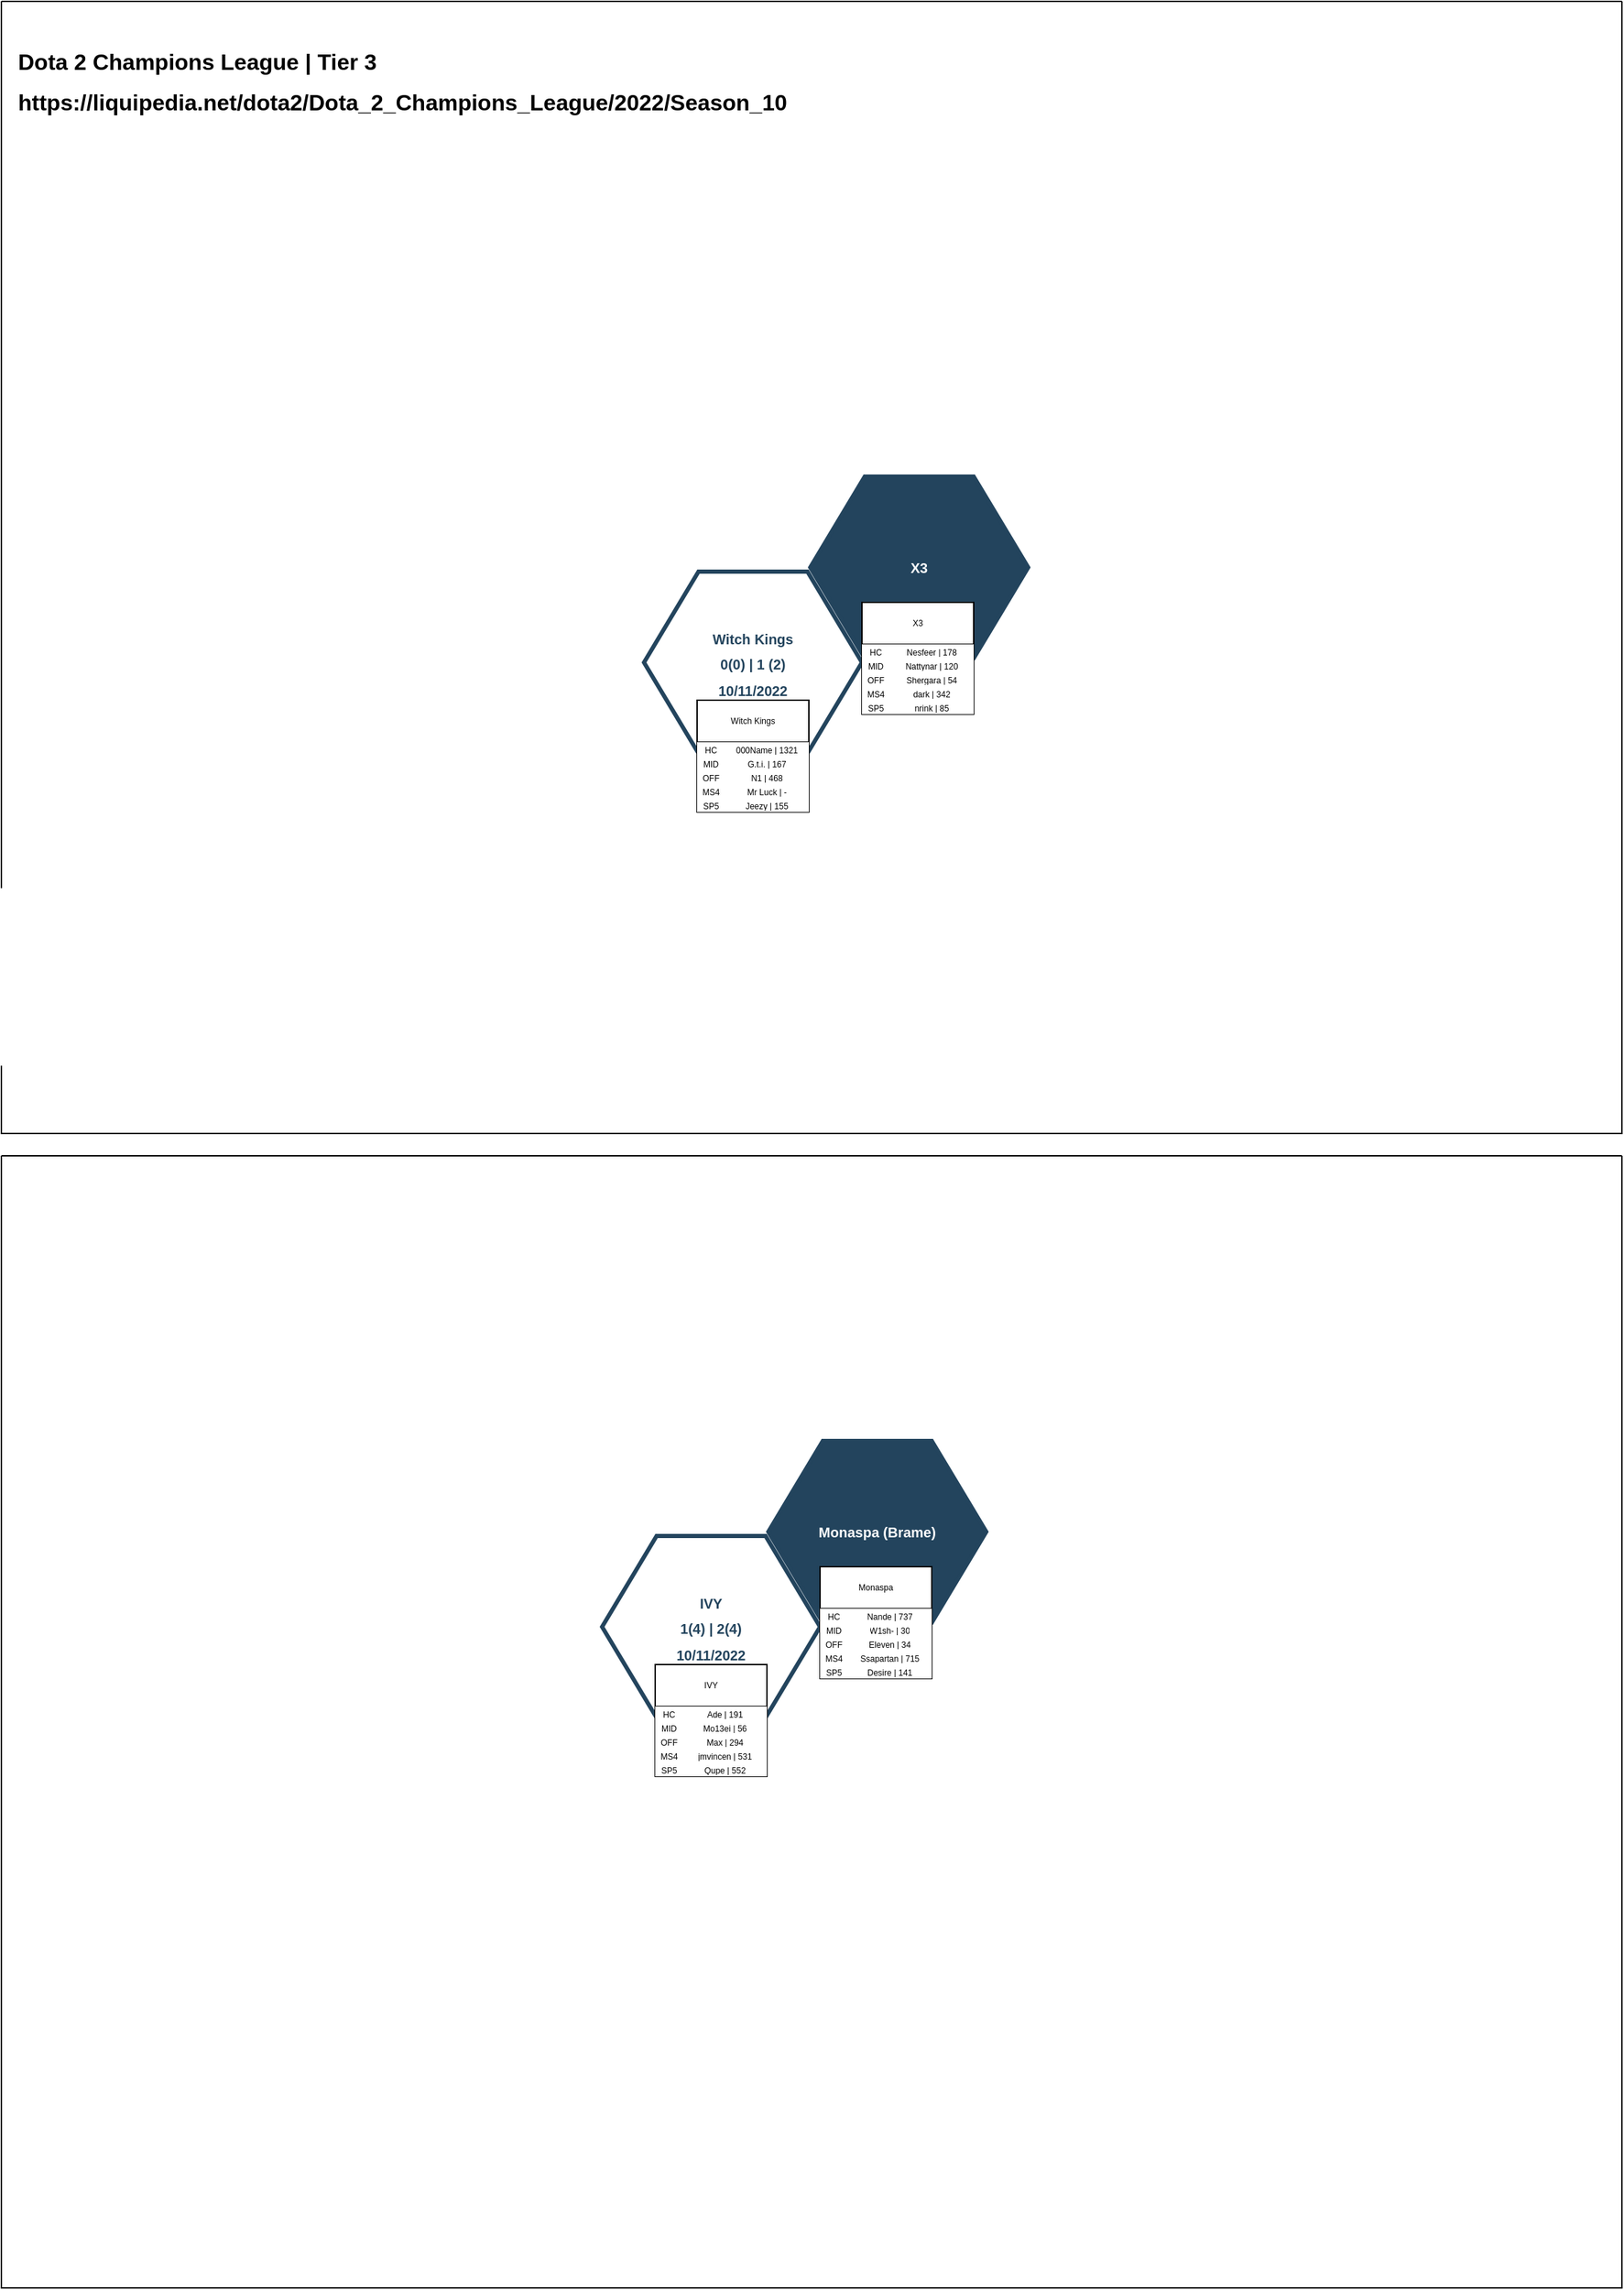 <mxfile version="20.4.0" type="github">
  <diagram id="07fea595-8f29-1299-0266-81d95cde20df" name="Page-1">
    <mxGraphModel dx="1967" dy="-589" grid="1" gridSize="10" guides="1" tooltips="1" connect="1" arrows="1" fold="1" page="1" pageScale="1" pageWidth="1169" pageHeight="827" background="none" math="0" shadow="0">
      <root>
        <mxCell id="0" />
        <mxCell id="1" parent="0" />
        <mxCell id="9TW7fbve-bgB4FMiUUTu-756" value="" style="swimlane;startSize=0;fontFamily=Helvetica;fontSize=6;fillColor=default;" vertex="1" parent="1">
          <mxGeometry y="2490" width="1160" height="810" as="geometry" />
        </mxCell>
        <mxCell id="644" value="&lt;pre&gt;&lt;pre style=&quot;font-size: 10px;&quot;&gt;&lt;font face=&quot;Helvetica&quot; color=&quot;#ffffff&quot;&gt;&lt;b&gt;X3&lt;/b&gt;&lt;/font&gt;&lt;/pre&gt;&lt;/pre&gt;" style="shape=hexagon;perimeter=hexagonPerimeter2;whiteSpace=wrap;html=1;shadow=0;labelBackgroundColor=none;strokeColor=#23445D;fillColor=#23445D;gradientColor=none;fontFamily=Helvetica;fontSize=23;fontColor=#23445d;align=center;strokeWidth=3;" parent="1" vertex="1">
          <mxGeometry x="579" y="2830" width="156" height="130" as="geometry" />
        </mxCell>
        <mxCell id="647" value="&lt;h6&gt;&lt;font style=&quot;font-size: 10px; line-height: 1;&quot;&gt;Witch Kings&lt;br&gt;0(0) | 1 (2)&lt;br&gt;10/11/2022&lt;/font&gt;&lt;/h6&gt;" style="shape=hexagon;perimeter=hexagonPerimeter2;whiteSpace=wrap;html=1;shadow=0;labelBackgroundColor=none;strokeColor=#23445D;fillColor=#FFFFFF;gradientColor=none;fontFamily=Helvetica;fontSize=23;fontColor=#23445d;align=center;strokeWidth=3;" parent="1" vertex="1">
          <mxGeometry x="460" y="2898" width="156" height="130" as="geometry" />
        </mxCell>
        <mxCell id="aYw7Kfy-vIQ2TGN3p8bX-657" value="&lt;font style=&quot;font-size: 16px;&quot;&gt;Dota 2 Champions League | Tier 3 &lt;br&gt;https://liquipedia.net/dota2/Dota_2_Champions_League/2022/Season_10&amp;nbsp;&lt;/font&gt;" style="text;strokeColor=none;fillColor=none;html=1;fontSize=24;fontStyle=1;verticalAlign=middle;align=left;" parent="1" vertex="1">
          <mxGeometry x="10" y="2500" width="860" height="90" as="geometry" />
        </mxCell>
        <mxCell id="9TW7fbve-bgB4FMiUUTu-671" value="X3" style="shape=table;startSize=30;container=1;collapsible=0;childLayout=tableLayout;fontFamily=Helvetica;fontSize=6;fillColor=#FFFFFF;" vertex="1" parent="1">
          <mxGeometry x="616" y="2920" width="80" height="80" as="geometry" />
        </mxCell>
        <mxCell id="9TW7fbve-bgB4FMiUUTu-672" value="" style="shape=tableRow;horizontal=0;startSize=0;swimlaneHead=0;swimlaneBody=0;top=0;left=0;bottom=0;right=0;collapsible=0;dropTarget=0;fillColor=none;points=[[0,0.5],[1,0.5]];portConstraint=eastwest;fontFamily=Helvetica;fontSize=10;" vertex="1" parent="9TW7fbve-bgB4FMiUUTu-671">
          <mxGeometry y="30" width="80" height="10" as="geometry" />
        </mxCell>
        <mxCell id="9TW7fbve-bgB4FMiUUTu-673" value="HC" style="shape=partialRectangle;html=1;whiteSpace=wrap;connectable=0;overflow=hidden;fillColor=default;top=0;left=0;bottom=0;right=0;pointerEvents=1;fontFamily=Helvetica;fontSize=6;" vertex="1" parent="9TW7fbve-bgB4FMiUUTu-672">
          <mxGeometry width="20" height="10" as="geometry">
            <mxRectangle width="20" height="10" as="alternateBounds" />
          </mxGeometry>
        </mxCell>
        <mxCell id="9TW7fbve-bgB4FMiUUTu-674" value="Nesfeer | 178" style="shape=partialRectangle;html=1;whiteSpace=wrap;connectable=0;overflow=hidden;fillColor=default;top=0;left=0;bottom=0;right=0;pointerEvents=1;fontFamily=Helvetica;fontSize=6;" vertex="1" parent="9TW7fbve-bgB4FMiUUTu-672">
          <mxGeometry x="20" width="60" height="10" as="geometry">
            <mxRectangle width="60" height="10" as="alternateBounds" />
          </mxGeometry>
        </mxCell>
        <mxCell id="9TW7fbve-bgB4FMiUUTu-675" value="" style="shape=tableRow;horizontal=0;startSize=0;swimlaneHead=0;swimlaneBody=0;top=0;left=0;bottom=0;right=0;collapsible=0;dropTarget=0;fillColor=none;points=[[0,0.5],[1,0.5]];portConstraint=eastwest;fontFamily=Helvetica;fontSize=10;" vertex="1" parent="9TW7fbve-bgB4FMiUUTu-671">
          <mxGeometry y="40" width="80" height="10" as="geometry" />
        </mxCell>
        <mxCell id="9TW7fbve-bgB4FMiUUTu-676" value="MID" style="shape=partialRectangle;html=1;whiteSpace=wrap;connectable=0;overflow=hidden;fillColor=default;top=0;left=0;bottom=0;right=0;pointerEvents=1;fontFamily=Helvetica;fontSize=6;" vertex="1" parent="9TW7fbve-bgB4FMiUUTu-675">
          <mxGeometry width="20" height="10" as="geometry">
            <mxRectangle width="20" height="10" as="alternateBounds" />
          </mxGeometry>
        </mxCell>
        <mxCell id="9TW7fbve-bgB4FMiUUTu-677" value="Nattynar | 120" style="shape=partialRectangle;html=1;whiteSpace=wrap;connectable=0;overflow=hidden;fillColor=default;top=0;left=0;bottom=0;right=0;pointerEvents=1;fontFamily=Helvetica;fontSize=6;" vertex="1" parent="9TW7fbve-bgB4FMiUUTu-675">
          <mxGeometry x="20" width="60" height="10" as="geometry">
            <mxRectangle width="60" height="10" as="alternateBounds" />
          </mxGeometry>
        </mxCell>
        <mxCell id="9TW7fbve-bgB4FMiUUTu-678" value="" style="shape=tableRow;horizontal=0;startSize=0;swimlaneHead=0;swimlaneBody=0;top=0;left=0;bottom=0;right=0;collapsible=0;dropTarget=0;fillColor=none;points=[[0,0.5],[1,0.5]];portConstraint=eastwest;fontFamily=Helvetica;fontSize=10;" vertex="1" parent="9TW7fbve-bgB4FMiUUTu-671">
          <mxGeometry y="50" width="80" height="10" as="geometry" />
        </mxCell>
        <mxCell id="9TW7fbve-bgB4FMiUUTu-679" value="OFF" style="shape=partialRectangle;html=1;whiteSpace=wrap;connectable=0;overflow=hidden;fillColor=default;top=0;left=0;bottom=0;right=0;pointerEvents=1;fontFamily=Helvetica;fontSize=6;" vertex="1" parent="9TW7fbve-bgB4FMiUUTu-678">
          <mxGeometry width="20" height="10" as="geometry">
            <mxRectangle width="20" height="10" as="alternateBounds" />
          </mxGeometry>
        </mxCell>
        <mxCell id="9TW7fbve-bgB4FMiUUTu-680" value="Shergara | 54" style="shape=partialRectangle;html=1;whiteSpace=wrap;connectable=0;overflow=hidden;fillColor=default;top=0;left=0;bottom=0;right=0;pointerEvents=1;fontFamily=Helvetica;fontSize=6;" vertex="1" parent="9TW7fbve-bgB4FMiUUTu-678">
          <mxGeometry x="20" width="60" height="10" as="geometry">
            <mxRectangle width="60" height="10" as="alternateBounds" />
          </mxGeometry>
        </mxCell>
        <mxCell id="9TW7fbve-bgB4FMiUUTu-681" value="" style="shape=tableRow;horizontal=0;startSize=0;swimlaneHead=0;swimlaneBody=0;top=0;left=0;bottom=0;right=0;collapsible=0;dropTarget=0;fillColor=none;points=[[0,0.5],[1,0.5]];portConstraint=eastwest;fontFamily=Helvetica;fontSize=10;" vertex="1" parent="9TW7fbve-bgB4FMiUUTu-671">
          <mxGeometry y="60" width="80" height="10" as="geometry" />
        </mxCell>
        <mxCell id="9TW7fbve-bgB4FMiUUTu-682" value="MS4" style="shape=partialRectangle;html=1;whiteSpace=wrap;connectable=0;overflow=hidden;fillColor=default;top=0;left=0;bottom=0;right=0;pointerEvents=1;fontFamily=Helvetica;fontSize=6;" vertex="1" parent="9TW7fbve-bgB4FMiUUTu-681">
          <mxGeometry width="20" height="10" as="geometry">
            <mxRectangle width="20" height="10" as="alternateBounds" />
          </mxGeometry>
        </mxCell>
        <mxCell id="9TW7fbve-bgB4FMiUUTu-683" value="dark | 342" style="shape=partialRectangle;html=1;whiteSpace=wrap;connectable=0;overflow=hidden;fillColor=default;top=0;left=0;bottom=0;right=0;pointerEvents=1;fontFamily=Helvetica;fontSize=6;" vertex="1" parent="9TW7fbve-bgB4FMiUUTu-681">
          <mxGeometry x="20" width="60" height="10" as="geometry">
            <mxRectangle width="60" height="10" as="alternateBounds" />
          </mxGeometry>
        </mxCell>
        <mxCell id="9TW7fbve-bgB4FMiUUTu-684" value="" style="shape=tableRow;horizontal=0;startSize=0;swimlaneHead=0;swimlaneBody=0;top=0;left=0;bottom=0;right=0;collapsible=0;dropTarget=0;fillColor=none;points=[[0,0.5],[1,0.5]];portConstraint=eastwest;fontFamily=Helvetica;fontSize=10;" vertex="1" parent="9TW7fbve-bgB4FMiUUTu-671">
          <mxGeometry y="70" width="80" height="10" as="geometry" />
        </mxCell>
        <mxCell id="9TW7fbve-bgB4FMiUUTu-685" value="SP5" style="shape=partialRectangle;html=1;whiteSpace=wrap;connectable=0;overflow=hidden;fillColor=default;top=0;left=0;bottom=0;right=0;pointerEvents=1;fontFamily=Helvetica;fontSize=6;" vertex="1" parent="9TW7fbve-bgB4FMiUUTu-684">
          <mxGeometry width="20" height="10" as="geometry">
            <mxRectangle width="20" height="10" as="alternateBounds" />
          </mxGeometry>
        </mxCell>
        <mxCell id="9TW7fbve-bgB4FMiUUTu-686" value="nrink | 85" style="shape=partialRectangle;html=1;whiteSpace=wrap;connectable=0;overflow=hidden;fillColor=default;top=0;left=0;bottom=0;right=0;pointerEvents=1;fontFamily=Helvetica;fontSize=6;" vertex="1" parent="9TW7fbve-bgB4FMiUUTu-684">
          <mxGeometry x="20" width="60" height="10" as="geometry">
            <mxRectangle width="60" height="10" as="alternateBounds" />
          </mxGeometry>
        </mxCell>
        <mxCell id="9TW7fbve-bgB4FMiUUTu-706" value="Witch Kings" style="shape=table;startSize=30;container=1;collapsible=0;childLayout=tableLayout;fontFamily=Helvetica;fontSize=6;fillColor=#FFFFFF;" vertex="1" parent="1">
          <mxGeometry x="498" y="2990" width="80" height="80" as="geometry" />
        </mxCell>
        <mxCell id="9TW7fbve-bgB4FMiUUTu-707" value="" style="shape=tableRow;horizontal=0;startSize=0;swimlaneHead=0;swimlaneBody=0;top=0;left=0;bottom=0;right=0;collapsible=0;dropTarget=0;fillColor=none;points=[[0,0.5],[1,0.5]];portConstraint=eastwest;fontFamily=Helvetica;fontSize=10;" vertex="1" parent="9TW7fbve-bgB4FMiUUTu-706">
          <mxGeometry y="30" width="80" height="10" as="geometry" />
        </mxCell>
        <mxCell id="9TW7fbve-bgB4FMiUUTu-708" value="HC" style="shape=partialRectangle;html=1;whiteSpace=wrap;connectable=0;overflow=hidden;fillColor=default;top=0;left=0;bottom=0;right=0;pointerEvents=1;fontFamily=Helvetica;fontSize=6;" vertex="1" parent="9TW7fbve-bgB4FMiUUTu-707">
          <mxGeometry width="20" height="10" as="geometry">
            <mxRectangle width="20" height="10" as="alternateBounds" />
          </mxGeometry>
        </mxCell>
        <mxCell id="9TW7fbve-bgB4FMiUUTu-709" value="000Name | 1321" style="shape=partialRectangle;html=1;whiteSpace=wrap;connectable=0;overflow=hidden;fillColor=default;top=0;left=0;bottom=0;right=0;pointerEvents=1;fontFamily=Helvetica;fontSize=6;" vertex="1" parent="9TW7fbve-bgB4FMiUUTu-707">
          <mxGeometry x="20" width="60" height="10" as="geometry">
            <mxRectangle width="60" height="10" as="alternateBounds" />
          </mxGeometry>
        </mxCell>
        <mxCell id="9TW7fbve-bgB4FMiUUTu-710" value="" style="shape=tableRow;horizontal=0;startSize=0;swimlaneHead=0;swimlaneBody=0;top=0;left=0;bottom=0;right=0;collapsible=0;dropTarget=0;fillColor=none;points=[[0,0.5],[1,0.5]];portConstraint=eastwest;fontFamily=Helvetica;fontSize=10;" vertex="1" parent="9TW7fbve-bgB4FMiUUTu-706">
          <mxGeometry y="40" width="80" height="10" as="geometry" />
        </mxCell>
        <mxCell id="9TW7fbve-bgB4FMiUUTu-711" value="MID" style="shape=partialRectangle;html=1;whiteSpace=wrap;connectable=0;overflow=hidden;fillColor=default;top=0;left=0;bottom=0;right=0;pointerEvents=1;fontFamily=Helvetica;fontSize=6;" vertex="1" parent="9TW7fbve-bgB4FMiUUTu-710">
          <mxGeometry width="20" height="10" as="geometry">
            <mxRectangle width="20" height="10" as="alternateBounds" />
          </mxGeometry>
        </mxCell>
        <mxCell id="9TW7fbve-bgB4FMiUUTu-712" value="G.t.i. | 167" style="shape=partialRectangle;html=1;whiteSpace=wrap;connectable=0;overflow=hidden;fillColor=default;top=0;left=0;bottom=0;right=0;pointerEvents=1;fontFamily=Helvetica;fontSize=6;" vertex="1" parent="9TW7fbve-bgB4FMiUUTu-710">
          <mxGeometry x="20" width="60" height="10" as="geometry">
            <mxRectangle width="60" height="10" as="alternateBounds" />
          </mxGeometry>
        </mxCell>
        <mxCell id="9TW7fbve-bgB4FMiUUTu-713" value="" style="shape=tableRow;horizontal=0;startSize=0;swimlaneHead=0;swimlaneBody=0;top=0;left=0;bottom=0;right=0;collapsible=0;dropTarget=0;fillColor=none;points=[[0,0.5],[1,0.5]];portConstraint=eastwest;fontFamily=Helvetica;fontSize=10;" vertex="1" parent="9TW7fbve-bgB4FMiUUTu-706">
          <mxGeometry y="50" width="80" height="10" as="geometry" />
        </mxCell>
        <mxCell id="9TW7fbve-bgB4FMiUUTu-714" value="OFF" style="shape=partialRectangle;html=1;whiteSpace=wrap;connectable=0;overflow=hidden;fillColor=default;top=0;left=0;bottom=0;right=0;pointerEvents=1;fontFamily=Helvetica;fontSize=6;" vertex="1" parent="9TW7fbve-bgB4FMiUUTu-713">
          <mxGeometry width="20" height="10" as="geometry">
            <mxRectangle width="20" height="10" as="alternateBounds" />
          </mxGeometry>
        </mxCell>
        <mxCell id="9TW7fbve-bgB4FMiUUTu-715" value="N1 | 468" style="shape=partialRectangle;html=1;whiteSpace=wrap;connectable=0;overflow=hidden;fillColor=default;top=0;left=0;bottom=0;right=0;pointerEvents=1;fontFamily=Helvetica;fontSize=6;" vertex="1" parent="9TW7fbve-bgB4FMiUUTu-713">
          <mxGeometry x="20" width="60" height="10" as="geometry">
            <mxRectangle width="60" height="10" as="alternateBounds" />
          </mxGeometry>
        </mxCell>
        <mxCell id="9TW7fbve-bgB4FMiUUTu-716" value="" style="shape=tableRow;horizontal=0;startSize=0;swimlaneHead=0;swimlaneBody=0;top=0;left=0;bottom=0;right=0;collapsible=0;dropTarget=0;fillColor=none;points=[[0,0.5],[1,0.5]];portConstraint=eastwest;fontFamily=Helvetica;fontSize=10;" vertex="1" parent="9TW7fbve-bgB4FMiUUTu-706">
          <mxGeometry y="60" width="80" height="10" as="geometry" />
        </mxCell>
        <mxCell id="9TW7fbve-bgB4FMiUUTu-717" value="MS4" style="shape=partialRectangle;html=1;whiteSpace=wrap;connectable=0;overflow=hidden;fillColor=default;top=0;left=0;bottom=0;right=0;pointerEvents=1;fontFamily=Helvetica;fontSize=6;" vertex="1" parent="9TW7fbve-bgB4FMiUUTu-716">
          <mxGeometry width="20" height="10" as="geometry">
            <mxRectangle width="20" height="10" as="alternateBounds" />
          </mxGeometry>
        </mxCell>
        <mxCell id="9TW7fbve-bgB4FMiUUTu-718" value="Mr Luck | -" style="shape=partialRectangle;html=1;whiteSpace=wrap;connectable=0;overflow=hidden;fillColor=default;top=0;left=0;bottom=0;right=0;pointerEvents=1;fontFamily=Helvetica;fontSize=6;" vertex="1" parent="9TW7fbve-bgB4FMiUUTu-716">
          <mxGeometry x="20" width="60" height="10" as="geometry">
            <mxRectangle width="60" height="10" as="alternateBounds" />
          </mxGeometry>
        </mxCell>
        <mxCell id="9TW7fbve-bgB4FMiUUTu-719" value="" style="shape=tableRow;horizontal=0;startSize=0;swimlaneHead=0;swimlaneBody=0;top=0;left=0;bottom=0;right=0;collapsible=0;dropTarget=0;fillColor=none;points=[[0,0.5],[1,0.5]];portConstraint=eastwest;fontFamily=Helvetica;fontSize=10;" vertex="1" parent="9TW7fbve-bgB4FMiUUTu-706">
          <mxGeometry y="70" width="80" height="10" as="geometry" />
        </mxCell>
        <mxCell id="9TW7fbve-bgB4FMiUUTu-720" value="SP5" style="shape=partialRectangle;html=1;whiteSpace=wrap;connectable=0;overflow=hidden;fillColor=default;top=0;left=0;bottom=0;right=0;pointerEvents=1;fontFamily=Helvetica;fontSize=6;" vertex="1" parent="9TW7fbve-bgB4FMiUUTu-719">
          <mxGeometry width="20" height="10" as="geometry">
            <mxRectangle width="20" height="10" as="alternateBounds" />
          </mxGeometry>
        </mxCell>
        <mxCell id="9TW7fbve-bgB4FMiUUTu-721" value="Jeezy | 155" style="shape=partialRectangle;html=1;whiteSpace=wrap;connectable=0;overflow=hidden;fillColor=default;top=0;left=0;bottom=0;right=0;pointerEvents=1;fontFamily=Helvetica;fontSize=6;" vertex="1" parent="9TW7fbve-bgB4FMiUUTu-719">
          <mxGeometry x="20" width="60" height="10" as="geometry">
            <mxRectangle width="60" height="10" as="alternateBounds" />
          </mxGeometry>
        </mxCell>
        <mxCell id="9TW7fbve-bgB4FMiUUTu-722" value="&lt;pre&gt;&lt;pre style=&quot;font-size: 10px;&quot;&gt;&lt;font face=&quot;Helvetica&quot; color=&quot;#ffffff&quot;&gt;&lt;b&gt;Monaspa (Brame)&lt;/b&gt;&lt;/font&gt;&lt;/pre&gt;&lt;/pre&gt;" style="shape=hexagon;perimeter=hexagonPerimeter2;whiteSpace=wrap;html=1;shadow=0;labelBackgroundColor=none;strokeColor=#23445D;fillColor=#23445D;gradientColor=none;fontFamily=Helvetica;fontSize=23;fontColor=#23445d;align=center;strokeWidth=3;" vertex="1" parent="1">
          <mxGeometry x="549" y="3520" width="156" height="130" as="geometry" />
        </mxCell>
        <mxCell id="9TW7fbve-bgB4FMiUUTu-723" value="&lt;h6&gt;&lt;font style=&quot;font-size: 10px; line-height: 1;&quot;&gt;IVY&lt;br&gt;1(4) | 2(4)&lt;br&gt;10/11/2022&lt;/font&gt;&lt;/h6&gt;" style="shape=hexagon;perimeter=hexagonPerimeter2;whiteSpace=wrap;html=1;shadow=0;labelBackgroundColor=none;strokeColor=#23445D;fillColor=#FFFFFF;gradientColor=none;fontFamily=Helvetica;fontSize=23;fontColor=#23445d;align=center;strokeWidth=3;" vertex="1" parent="1">
          <mxGeometry x="430" y="3588" width="156" height="130" as="geometry" />
        </mxCell>
        <mxCell id="9TW7fbve-bgB4FMiUUTu-724" value="Monaspa" style="shape=table;startSize=30;container=1;collapsible=0;childLayout=tableLayout;fontFamily=Helvetica;fontSize=6;fillColor=#FFFFFF;" vertex="1" parent="1">
          <mxGeometry x="586" y="3610" width="80" height="80" as="geometry" />
        </mxCell>
        <mxCell id="9TW7fbve-bgB4FMiUUTu-725" value="" style="shape=tableRow;horizontal=0;startSize=0;swimlaneHead=0;swimlaneBody=0;top=0;left=0;bottom=0;right=0;collapsible=0;dropTarget=0;fillColor=none;points=[[0,0.5],[1,0.5]];portConstraint=eastwest;fontFamily=Helvetica;fontSize=10;" vertex="1" parent="9TW7fbve-bgB4FMiUUTu-724">
          <mxGeometry y="30" width="80" height="10" as="geometry" />
        </mxCell>
        <mxCell id="9TW7fbve-bgB4FMiUUTu-726" value="HC" style="shape=partialRectangle;html=1;whiteSpace=wrap;connectable=0;overflow=hidden;fillColor=default;top=0;left=0;bottom=0;right=0;pointerEvents=1;fontFamily=Helvetica;fontSize=6;" vertex="1" parent="9TW7fbve-bgB4FMiUUTu-725">
          <mxGeometry width="20" height="10" as="geometry">
            <mxRectangle width="20" height="10" as="alternateBounds" />
          </mxGeometry>
        </mxCell>
        <mxCell id="9TW7fbve-bgB4FMiUUTu-727" value="Nande | 737" style="shape=partialRectangle;html=1;whiteSpace=wrap;connectable=0;overflow=hidden;fillColor=default;top=0;left=0;bottom=0;right=0;pointerEvents=1;fontFamily=Helvetica;fontSize=6;" vertex="1" parent="9TW7fbve-bgB4FMiUUTu-725">
          <mxGeometry x="20" width="60" height="10" as="geometry">
            <mxRectangle width="60" height="10" as="alternateBounds" />
          </mxGeometry>
        </mxCell>
        <mxCell id="9TW7fbve-bgB4FMiUUTu-728" value="" style="shape=tableRow;horizontal=0;startSize=0;swimlaneHead=0;swimlaneBody=0;top=0;left=0;bottom=0;right=0;collapsible=0;dropTarget=0;fillColor=none;points=[[0,0.5],[1,0.5]];portConstraint=eastwest;fontFamily=Helvetica;fontSize=10;" vertex="1" parent="9TW7fbve-bgB4FMiUUTu-724">
          <mxGeometry y="40" width="80" height="10" as="geometry" />
        </mxCell>
        <mxCell id="9TW7fbve-bgB4FMiUUTu-729" value="MID" style="shape=partialRectangle;html=1;whiteSpace=wrap;connectable=0;overflow=hidden;fillColor=default;top=0;left=0;bottom=0;right=0;pointerEvents=1;fontFamily=Helvetica;fontSize=6;" vertex="1" parent="9TW7fbve-bgB4FMiUUTu-728">
          <mxGeometry width="20" height="10" as="geometry">
            <mxRectangle width="20" height="10" as="alternateBounds" />
          </mxGeometry>
        </mxCell>
        <mxCell id="9TW7fbve-bgB4FMiUUTu-730" value="W1sh- | 30" style="shape=partialRectangle;html=1;whiteSpace=wrap;connectable=0;overflow=hidden;fillColor=default;top=0;left=0;bottom=0;right=0;pointerEvents=1;fontFamily=Helvetica;fontSize=6;" vertex="1" parent="9TW7fbve-bgB4FMiUUTu-728">
          <mxGeometry x="20" width="60" height="10" as="geometry">
            <mxRectangle width="60" height="10" as="alternateBounds" />
          </mxGeometry>
        </mxCell>
        <mxCell id="9TW7fbve-bgB4FMiUUTu-731" value="" style="shape=tableRow;horizontal=0;startSize=0;swimlaneHead=0;swimlaneBody=0;top=0;left=0;bottom=0;right=0;collapsible=0;dropTarget=0;fillColor=none;points=[[0,0.5],[1,0.5]];portConstraint=eastwest;fontFamily=Helvetica;fontSize=10;" vertex="1" parent="9TW7fbve-bgB4FMiUUTu-724">
          <mxGeometry y="50" width="80" height="10" as="geometry" />
        </mxCell>
        <mxCell id="9TW7fbve-bgB4FMiUUTu-732" value="OFF" style="shape=partialRectangle;html=1;whiteSpace=wrap;connectable=0;overflow=hidden;fillColor=default;top=0;left=0;bottom=0;right=0;pointerEvents=1;fontFamily=Helvetica;fontSize=6;" vertex="1" parent="9TW7fbve-bgB4FMiUUTu-731">
          <mxGeometry width="20" height="10" as="geometry">
            <mxRectangle width="20" height="10" as="alternateBounds" />
          </mxGeometry>
        </mxCell>
        <mxCell id="9TW7fbve-bgB4FMiUUTu-733" value="Eleven | 34" style="shape=partialRectangle;html=1;whiteSpace=wrap;connectable=0;overflow=hidden;fillColor=default;top=0;left=0;bottom=0;right=0;pointerEvents=1;fontFamily=Helvetica;fontSize=6;" vertex="1" parent="9TW7fbve-bgB4FMiUUTu-731">
          <mxGeometry x="20" width="60" height="10" as="geometry">
            <mxRectangle width="60" height="10" as="alternateBounds" />
          </mxGeometry>
        </mxCell>
        <mxCell id="9TW7fbve-bgB4FMiUUTu-734" value="" style="shape=tableRow;horizontal=0;startSize=0;swimlaneHead=0;swimlaneBody=0;top=0;left=0;bottom=0;right=0;collapsible=0;dropTarget=0;fillColor=none;points=[[0,0.5],[1,0.5]];portConstraint=eastwest;fontFamily=Helvetica;fontSize=10;" vertex="1" parent="9TW7fbve-bgB4FMiUUTu-724">
          <mxGeometry y="60" width="80" height="10" as="geometry" />
        </mxCell>
        <mxCell id="9TW7fbve-bgB4FMiUUTu-735" value="MS4" style="shape=partialRectangle;html=1;whiteSpace=wrap;connectable=0;overflow=hidden;fillColor=default;top=0;left=0;bottom=0;right=0;pointerEvents=1;fontFamily=Helvetica;fontSize=6;" vertex="1" parent="9TW7fbve-bgB4FMiUUTu-734">
          <mxGeometry width="20" height="10" as="geometry">
            <mxRectangle width="20" height="10" as="alternateBounds" />
          </mxGeometry>
        </mxCell>
        <mxCell id="9TW7fbve-bgB4FMiUUTu-736" value="Ssapartan | 715" style="shape=partialRectangle;html=1;whiteSpace=wrap;connectable=0;overflow=hidden;fillColor=default;top=0;left=0;bottom=0;right=0;pointerEvents=1;fontFamily=Helvetica;fontSize=6;" vertex="1" parent="9TW7fbve-bgB4FMiUUTu-734">
          <mxGeometry x="20" width="60" height="10" as="geometry">
            <mxRectangle width="60" height="10" as="alternateBounds" />
          </mxGeometry>
        </mxCell>
        <mxCell id="9TW7fbve-bgB4FMiUUTu-737" value="" style="shape=tableRow;horizontal=0;startSize=0;swimlaneHead=0;swimlaneBody=0;top=0;left=0;bottom=0;right=0;collapsible=0;dropTarget=0;fillColor=none;points=[[0,0.5],[1,0.5]];portConstraint=eastwest;fontFamily=Helvetica;fontSize=10;" vertex="1" parent="9TW7fbve-bgB4FMiUUTu-724">
          <mxGeometry y="70" width="80" height="10" as="geometry" />
        </mxCell>
        <mxCell id="9TW7fbve-bgB4FMiUUTu-738" value="SP5" style="shape=partialRectangle;html=1;whiteSpace=wrap;connectable=0;overflow=hidden;fillColor=default;top=0;left=0;bottom=0;right=0;pointerEvents=1;fontFamily=Helvetica;fontSize=6;" vertex="1" parent="9TW7fbve-bgB4FMiUUTu-737">
          <mxGeometry width="20" height="10" as="geometry">
            <mxRectangle width="20" height="10" as="alternateBounds" />
          </mxGeometry>
        </mxCell>
        <mxCell id="9TW7fbve-bgB4FMiUUTu-739" value="Desire | 141" style="shape=partialRectangle;html=1;whiteSpace=wrap;connectable=0;overflow=hidden;fillColor=default;top=0;left=0;bottom=0;right=0;pointerEvents=1;fontFamily=Helvetica;fontSize=6;" vertex="1" parent="9TW7fbve-bgB4FMiUUTu-737">
          <mxGeometry x="20" width="60" height="10" as="geometry">
            <mxRectangle width="60" height="10" as="alternateBounds" />
          </mxGeometry>
        </mxCell>
        <mxCell id="9TW7fbve-bgB4FMiUUTu-740" value="IVY" style="shape=table;startSize=30;container=1;collapsible=0;childLayout=tableLayout;fontFamily=Helvetica;fontSize=6;fillColor=#FFFFFF;" vertex="1" parent="1">
          <mxGeometry x="468" y="3680" width="80" height="80" as="geometry" />
        </mxCell>
        <mxCell id="9TW7fbve-bgB4FMiUUTu-741" value="" style="shape=tableRow;horizontal=0;startSize=0;swimlaneHead=0;swimlaneBody=0;top=0;left=0;bottom=0;right=0;collapsible=0;dropTarget=0;fillColor=none;points=[[0,0.5],[1,0.5]];portConstraint=eastwest;fontFamily=Helvetica;fontSize=10;" vertex="1" parent="9TW7fbve-bgB4FMiUUTu-740">
          <mxGeometry y="30" width="80" height="10" as="geometry" />
        </mxCell>
        <mxCell id="9TW7fbve-bgB4FMiUUTu-742" value="HC" style="shape=partialRectangle;html=1;whiteSpace=wrap;connectable=0;overflow=hidden;fillColor=default;top=0;left=0;bottom=0;right=0;pointerEvents=1;fontFamily=Helvetica;fontSize=6;" vertex="1" parent="9TW7fbve-bgB4FMiUUTu-741">
          <mxGeometry width="20" height="10" as="geometry">
            <mxRectangle width="20" height="10" as="alternateBounds" />
          </mxGeometry>
        </mxCell>
        <mxCell id="9TW7fbve-bgB4FMiUUTu-743" value="Ade | 191" style="shape=partialRectangle;html=1;whiteSpace=wrap;connectable=0;overflow=hidden;fillColor=default;top=0;left=0;bottom=0;right=0;pointerEvents=1;fontFamily=Helvetica;fontSize=6;" vertex="1" parent="9TW7fbve-bgB4FMiUUTu-741">
          <mxGeometry x="20" width="60" height="10" as="geometry">
            <mxRectangle width="60" height="10" as="alternateBounds" />
          </mxGeometry>
        </mxCell>
        <mxCell id="9TW7fbve-bgB4FMiUUTu-744" value="" style="shape=tableRow;horizontal=0;startSize=0;swimlaneHead=0;swimlaneBody=0;top=0;left=0;bottom=0;right=0;collapsible=0;dropTarget=0;fillColor=none;points=[[0,0.5],[1,0.5]];portConstraint=eastwest;fontFamily=Helvetica;fontSize=10;" vertex="1" parent="9TW7fbve-bgB4FMiUUTu-740">
          <mxGeometry y="40" width="80" height="10" as="geometry" />
        </mxCell>
        <mxCell id="9TW7fbve-bgB4FMiUUTu-745" value="MID" style="shape=partialRectangle;html=1;whiteSpace=wrap;connectable=0;overflow=hidden;fillColor=default;top=0;left=0;bottom=0;right=0;pointerEvents=1;fontFamily=Helvetica;fontSize=6;" vertex="1" parent="9TW7fbve-bgB4FMiUUTu-744">
          <mxGeometry width="20" height="10" as="geometry">
            <mxRectangle width="20" height="10" as="alternateBounds" />
          </mxGeometry>
        </mxCell>
        <mxCell id="9TW7fbve-bgB4FMiUUTu-746" value="Mo13ei | 56" style="shape=partialRectangle;html=1;whiteSpace=wrap;connectable=0;overflow=hidden;fillColor=default;top=0;left=0;bottom=0;right=0;pointerEvents=1;fontFamily=Helvetica;fontSize=6;" vertex="1" parent="9TW7fbve-bgB4FMiUUTu-744">
          <mxGeometry x="20" width="60" height="10" as="geometry">
            <mxRectangle width="60" height="10" as="alternateBounds" />
          </mxGeometry>
        </mxCell>
        <mxCell id="9TW7fbve-bgB4FMiUUTu-747" value="" style="shape=tableRow;horizontal=0;startSize=0;swimlaneHead=0;swimlaneBody=0;top=0;left=0;bottom=0;right=0;collapsible=0;dropTarget=0;fillColor=none;points=[[0,0.5],[1,0.5]];portConstraint=eastwest;fontFamily=Helvetica;fontSize=10;" vertex="1" parent="9TW7fbve-bgB4FMiUUTu-740">
          <mxGeometry y="50" width="80" height="10" as="geometry" />
        </mxCell>
        <mxCell id="9TW7fbve-bgB4FMiUUTu-748" value="OFF" style="shape=partialRectangle;html=1;whiteSpace=wrap;connectable=0;overflow=hidden;fillColor=default;top=0;left=0;bottom=0;right=0;pointerEvents=1;fontFamily=Helvetica;fontSize=6;" vertex="1" parent="9TW7fbve-bgB4FMiUUTu-747">
          <mxGeometry width="20" height="10" as="geometry">
            <mxRectangle width="20" height="10" as="alternateBounds" />
          </mxGeometry>
        </mxCell>
        <mxCell id="9TW7fbve-bgB4FMiUUTu-749" value="Max | 294" style="shape=partialRectangle;html=1;whiteSpace=wrap;connectable=0;overflow=hidden;fillColor=default;top=0;left=0;bottom=0;right=0;pointerEvents=1;fontFamily=Helvetica;fontSize=6;" vertex="1" parent="9TW7fbve-bgB4FMiUUTu-747">
          <mxGeometry x="20" width="60" height="10" as="geometry">
            <mxRectangle width="60" height="10" as="alternateBounds" />
          </mxGeometry>
        </mxCell>
        <mxCell id="9TW7fbve-bgB4FMiUUTu-750" value="" style="shape=tableRow;horizontal=0;startSize=0;swimlaneHead=0;swimlaneBody=0;top=0;left=0;bottom=0;right=0;collapsible=0;dropTarget=0;fillColor=none;points=[[0,0.5],[1,0.5]];portConstraint=eastwest;fontFamily=Helvetica;fontSize=10;" vertex="1" parent="9TW7fbve-bgB4FMiUUTu-740">
          <mxGeometry y="60" width="80" height="10" as="geometry" />
        </mxCell>
        <mxCell id="9TW7fbve-bgB4FMiUUTu-751" value="MS4" style="shape=partialRectangle;html=1;whiteSpace=wrap;connectable=0;overflow=hidden;fillColor=default;top=0;left=0;bottom=0;right=0;pointerEvents=1;fontFamily=Helvetica;fontSize=6;" vertex="1" parent="9TW7fbve-bgB4FMiUUTu-750">
          <mxGeometry width="20" height="10" as="geometry">
            <mxRectangle width="20" height="10" as="alternateBounds" />
          </mxGeometry>
        </mxCell>
        <mxCell id="9TW7fbve-bgB4FMiUUTu-752" value="jmvincen | 531" style="shape=partialRectangle;html=1;whiteSpace=wrap;connectable=0;overflow=hidden;fillColor=default;top=0;left=0;bottom=0;right=0;pointerEvents=1;fontFamily=Helvetica;fontSize=6;" vertex="1" parent="9TW7fbve-bgB4FMiUUTu-750">
          <mxGeometry x="20" width="60" height="10" as="geometry">
            <mxRectangle width="60" height="10" as="alternateBounds" />
          </mxGeometry>
        </mxCell>
        <mxCell id="9TW7fbve-bgB4FMiUUTu-753" value="" style="shape=tableRow;horizontal=0;startSize=0;swimlaneHead=0;swimlaneBody=0;top=0;left=0;bottom=0;right=0;collapsible=0;dropTarget=0;fillColor=none;points=[[0,0.5],[1,0.5]];portConstraint=eastwest;fontFamily=Helvetica;fontSize=10;" vertex="1" parent="9TW7fbve-bgB4FMiUUTu-740">
          <mxGeometry y="70" width="80" height="10" as="geometry" />
        </mxCell>
        <mxCell id="9TW7fbve-bgB4FMiUUTu-754" value="SP5" style="shape=partialRectangle;html=1;whiteSpace=wrap;connectable=0;overflow=hidden;fillColor=default;top=0;left=0;bottom=0;right=0;pointerEvents=1;fontFamily=Helvetica;fontSize=6;" vertex="1" parent="9TW7fbve-bgB4FMiUUTu-753">
          <mxGeometry width="20" height="10" as="geometry">
            <mxRectangle width="20" height="10" as="alternateBounds" />
          </mxGeometry>
        </mxCell>
        <mxCell id="9TW7fbve-bgB4FMiUUTu-755" value="Qupe | 552" style="shape=partialRectangle;html=1;whiteSpace=wrap;connectable=0;overflow=hidden;fillColor=default;top=0;left=0;bottom=0;right=0;pointerEvents=1;fontFamily=Helvetica;fontSize=6;" vertex="1" parent="9TW7fbve-bgB4FMiUUTu-753">
          <mxGeometry x="20" width="60" height="10" as="geometry">
            <mxRectangle width="60" height="10" as="alternateBounds" />
          </mxGeometry>
        </mxCell>
        <mxCell id="9TW7fbve-bgB4FMiUUTu-757" value="" style="swimlane;startSize=0;fontFamily=Helvetica;fontSize=6;fillColor=default;" vertex="1" parent="1">
          <mxGeometry y="3316" width="1160" height="810" as="geometry" />
        </mxCell>
      </root>
    </mxGraphModel>
  </diagram>
</mxfile>
